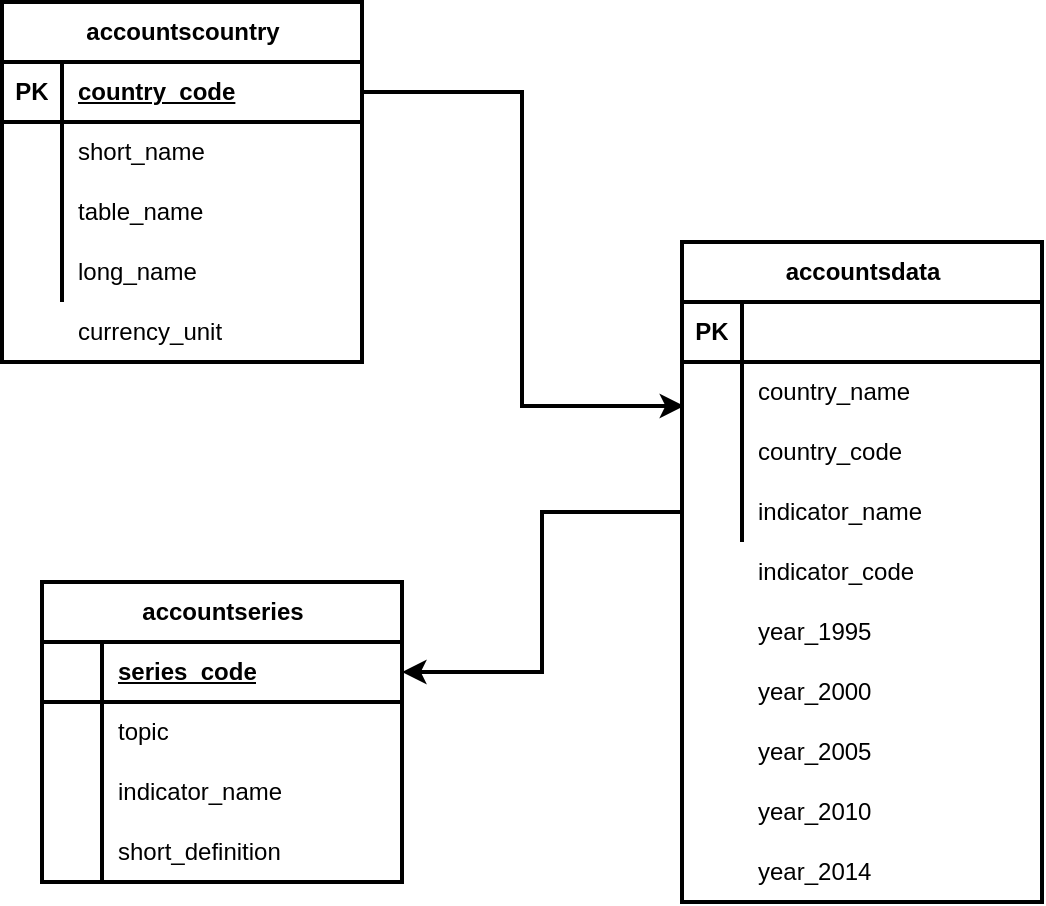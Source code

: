 <mxfile version="21.0.8" type="device"><diagram name="Page-1" id="n8RRUZLugn_-CjdoUVpP"><mxGraphModel dx="269" dy="1066" grid="1" gridSize="10" guides="1" tooltips="1" connect="1" arrows="1" fold="1" page="1" pageScale="1" pageWidth="850" pageHeight="1100" math="0" shadow="0"><root><mxCell id="0"/><mxCell id="1" parent="0"/><mxCell id="-o58GBcCDZgBpw0SnzSt-1" value="accountseries" style="shape=table;startSize=30;container=1;collapsible=1;childLayout=tableLayout;fixedRows=1;rowLines=0;fontStyle=1;align=center;resizeLast=1;html=1;strokeWidth=2;" vertex="1" parent="1"><mxGeometry x="40" y="370" width="180" height="150" as="geometry"/></mxCell><mxCell id="-o58GBcCDZgBpw0SnzSt-2" value="" style="shape=tableRow;horizontal=0;startSize=0;swimlaneHead=0;swimlaneBody=0;fillColor=none;collapsible=0;dropTarget=0;points=[[0,0.5],[1,0.5]];portConstraint=eastwest;top=0;left=0;right=0;bottom=1;strokeWidth=2;" vertex="1" parent="-o58GBcCDZgBpw0SnzSt-1"><mxGeometry y="30" width="180" height="30" as="geometry"/></mxCell><mxCell id="-o58GBcCDZgBpw0SnzSt-3" value="" style="shape=partialRectangle;connectable=0;fillColor=none;top=0;left=0;bottom=0;right=0;fontStyle=1;overflow=hidden;whiteSpace=wrap;html=1;strokeWidth=2;" vertex="1" parent="-o58GBcCDZgBpw0SnzSt-2"><mxGeometry width="30" height="30" as="geometry"><mxRectangle width="30" height="30" as="alternateBounds"/></mxGeometry></mxCell><mxCell id="-o58GBcCDZgBpw0SnzSt-4" value="series_code" style="shape=partialRectangle;connectable=0;fillColor=none;top=0;left=0;bottom=0;right=0;align=left;spacingLeft=6;fontStyle=5;overflow=hidden;whiteSpace=wrap;html=1;strokeWidth=2;" vertex="1" parent="-o58GBcCDZgBpw0SnzSt-2"><mxGeometry x="30" width="150" height="30" as="geometry"><mxRectangle width="150" height="30" as="alternateBounds"/></mxGeometry></mxCell><mxCell id="-o58GBcCDZgBpw0SnzSt-5" value="" style="shape=tableRow;horizontal=0;startSize=0;swimlaneHead=0;swimlaneBody=0;fillColor=none;collapsible=0;dropTarget=0;points=[[0,0.5],[1,0.5]];portConstraint=eastwest;top=0;left=0;right=0;bottom=0;strokeWidth=2;" vertex="1" parent="-o58GBcCDZgBpw0SnzSt-1"><mxGeometry y="60" width="180" height="30" as="geometry"/></mxCell><mxCell id="-o58GBcCDZgBpw0SnzSt-6" value="" style="shape=partialRectangle;connectable=0;fillColor=none;top=0;left=0;bottom=0;right=0;editable=1;overflow=hidden;whiteSpace=wrap;html=1;strokeWidth=2;" vertex="1" parent="-o58GBcCDZgBpw0SnzSt-5"><mxGeometry width="30" height="30" as="geometry"><mxRectangle width="30" height="30" as="alternateBounds"/></mxGeometry></mxCell><mxCell id="-o58GBcCDZgBpw0SnzSt-7" value="topic" style="shape=partialRectangle;connectable=0;fillColor=none;top=0;left=0;bottom=0;right=0;align=left;spacingLeft=6;overflow=hidden;whiteSpace=wrap;html=1;strokeWidth=2;" vertex="1" parent="-o58GBcCDZgBpw0SnzSt-5"><mxGeometry x="30" width="150" height="30" as="geometry"><mxRectangle width="150" height="30" as="alternateBounds"/></mxGeometry></mxCell><mxCell id="-o58GBcCDZgBpw0SnzSt-8" value="" style="shape=tableRow;horizontal=0;startSize=0;swimlaneHead=0;swimlaneBody=0;fillColor=none;collapsible=0;dropTarget=0;points=[[0,0.5],[1,0.5]];portConstraint=eastwest;top=0;left=0;right=0;bottom=0;strokeWidth=2;" vertex="1" parent="-o58GBcCDZgBpw0SnzSt-1"><mxGeometry y="90" width="180" height="30" as="geometry"/></mxCell><mxCell id="-o58GBcCDZgBpw0SnzSt-9" value="" style="shape=partialRectangle;connectable=0;fillColor=none;top=0;left=0;bottom=0;right=0;editable=1;overflow=hidden;whiteSpace=wrap;html=1;strokeWidth=2;" vertex="1" parent="-o58GBcCDZgBpw0SnzSt-8"><mxGeometry width="30" height="30" as="geometry"><mxRectangle width="30" height="30" as="alternateBounds"/></mxGeometry></mxCell><mxCell id="-o58GBcCDZgBpw0SnzSt-10" value="indicator_name" style="shape=partialRectangle;connectable=0;fillColor=none;top=0;left=0;bottom=0;right=0;align=left;spacingLeft=6;overflow=hidden;whiteSpace=wrap;html=1;strokeWidth=2;" vertex="1" parent="-o58GBcCDZgBpw0SnzSt-8"><mxGeometry x="30" width="150" height="30" as="geometry"><mxRectangle width="150" height="30" as="alternateBounds"/></mxGeometry></mxCell><mxCell id="-o58GBcCDZgBpw0SnzSt-11" value="" style="shape=tableRow;horizontal=0;startSize=0;swimlaneHead=0;swimlaneBody=0;fillColor=none;collapsible=0;dropTarget=0;points=[[0,0.5],[1,0.5]];portConstraint=eastwest;top=0;left=0;right=0;bottom=0;strokeWidth=2;" vertex="1" parent="-o58GBcCDZgBpw0SnzSt-1"><mxGeometry y="120" width="180" height="30" as="geometry"/></mxCell><mxCell id="-o58GBcCDZgBpw0SnzSt-12" value="" style="shape=partialRectangle;connectable=0;fillColor=none;top=0;left=0;bottom=0;right=0;editable=1;overflow=hidden;whiteSpace=wrap;html=1;strokeWidth=2;" vertex="1" parent="-o58GBcCDZgBpw0SnzSt-11"><mxGeometry width="30" height="30" as="geometry"><mxRectangle width="30" height="30" as="alternateBounds"/></mxGeometry></mxCell><mxCell id="-o58GBcCDZgBpw0SnzSt-13" value="short_definition" style="shape=partialRectangle;connectable=0;fillColor=none;top=0;left=0;bottom=0;right=0;align=left;spacingLeft=6;overflow=hidden;whiteSpace=wrap;html=1;strokeWidth=2;" vertex="1" parent="-o58GBcCDZgBpw0SnzSt-11"><mxGeometry x="30" width="150" height="30" as="geometry"><mxRectangle width="150" height="30" as="alternateBounds"/></mxGeometry></mxCell><mxCell id="-o58GBcCDZgBpw0SnzSt-14" value="accountscountry" style="shape=table;startSize=30;container=1;collapsible=1;childLayout=tableLayout;fixedRows=1;rowLines=0;fontStyle=1;align=center;resizeLast=1;html=1;strokeWidth=2;" vertex="1" parent="1"><mxGeometry x="20" y="80" width="180" height="180" as="geometry"/></mxCell><mxCell id="-o58GBcCDZgBpw0SnzSt-15" value="" style="shape=tableRow;horizontal=0;startSize=0;swimlaneHead=0;swimlaneBody=0;fillColor=none;collapsible=0;dropTarget=0;points=[[0,0.5],[1,0.5]];portConstraint=eastwest;top=0;left=0;right=0;bottom=1;strokeWidth=2;" vertex="1" parent="-o58GBcCDZgBpw0SnzSt-14"><mxGeometry y="30" width="180" height="30" as="geometry"/></mxCell><mxCell id="-o58GBcCDZgBpw0SnzSt-16" value="PK" style="shape=partialRectangle;connectable=0;fillColor=none;top=0;left=0;bottom=0;right=0;fontStyle=1;overflow=hidden;whiteSpace=wrap;html=1;strokeWidth=2;" vertex="1" parent="-o58GBcCDZgBpw0SnzSt-15"><mxGeometry width="30" height="30" as="geometry"><mxRectangle width="30" height="30" as="alternateBounds"/></mxGeometry></mxCell><mxCell id="-o58GBcCDZgBpw0SnzSt-17" value="country_code" style="shape=partialRectangle;connectable=0;fillColor=none;top=0;left=0;bottom=0;right=0;align=left;spacingLeft=6;fontStyle=5;overflow=hidden;whiteSpace=wrap;html=1;strokeWidth=2;" vertex="1" parent="-o58GBcCDZgBpw0SnzSt-15"><mxGeometry x="30" width="150" height="30" as="geometry"><mxRectangle width="150" height="30" as="alternateBounds"/></mxGeometry></mxCell><mxCell id="-o58GBcCDZgBpw0SnzSt-18" value="" style="shape=tableRow;horizontal=0;startSize=0;swimlaneHead=0;swimlaneBody=0;fillColor=none;collapsible=0;dropTarget=0;points=[[0,0.5],[1,0.5]];portConstraint=eastwest;top=0;left=0;right=0;bottom=0;strokeWidth=2;" vertex="1" parent="-o58GBcCDZgBpw0SnzSt-14"><mxGeometry y="60" width="180" height="30" as="geometry"/></mxCell><mxCell id="-o58GBcCDZgBpw0SnzSt-19" value="" style="shape=partialRectangle;connectable=0;fillColor=none;top=0;left=0;bottom=0;right=0;editable=1;overflow=hidden;whiteSpace=wrap;html=1;strokeWidth=2;" vertex="1" parent="-o58GBcCDZgBpw0SnzSt-18"><mxGeometry width="30" height="30" as="geometry"><mxRectangle width="30" height="30" as="alternateBounds"/></mxGeometry></mxCell><mxCell id="-o58GBcCDZgBpw0SnzSt-20" value="short_name" style="shape=partialRectangle;connectable=0;fillColor=none;top=0;left=0;bottom=0;right=0;align=left;spacingLeft=6;overflow=hidden;whiteSpace=wrap;html=1;strokeWidth=2;" vertex="1" parent="-o58GBcCDZgBpw0SnzSt-18"><mxGeometry x="30" width="150" height="30" as="geometry"><mxRectangle width="150" height="30" as="alternateBounds"/></mxGeometry></mxCell><mxCell id="-o58GBcCDZgBpw0SnzSt-21" value="" style="shape=tableRow;horizontal=0;startSize=0;swimlaneHead=0;swimlaneBody=0;fillColor=none;collapsible=0;dropTarget=0;points=[[0,0.5],[1,0.5]];portConstraint=eastwest;top=0;left=0;right=0;bottom=0;strokeWidth=2;" vertex="1" parent="-o58GBcCDZgBpw0SnzSt-14"><mxGeometry y="90" width="180" height="30" as="geometry"/></mxCell><mxCell id="-o58GBcCDZgBpw0SnzSt-22" value="" style="shape=partialRectangle;connectable=0;fillColor=none;top=0;left=0;bottom=0;right=0;editable=1;overflow=hidden;whiteSpace=wrap;html=1;strokeWidth=2;" vertex="1" parent="-o58GBcCDZgBpw0SnzSt-21"><mxGeometry width="30" height="30" as="geometry"><mxRectangle width="30" height="30" as="alternateBounds"/></mxGeometry></mxCell><mxCell id="-o58GBcCDZgBpw0SnzSt-23" value="table_name" style="shape=partialRectangle;connectable=0;fillColor=none;top=0;left=0;bottom=0;right=0;align=left;spacingLeft=6;overflow=hidden;whiteSpace=wrap;html=1;strokeWidth=2;" vertex="1" parent="-o58GBcCDZgBpw0SnzSt-21"><mxGeometry x="30" width="150" height="30" as="geometry"><mxRectangle width="150" height="30" as="alternateBounds"/></mxGeometry></mxCell><mxCell id="-o58GBcCDZgBpw0SnzSt-24" value="" style="shape=tableRow;horizontal=0;startSize=0;swimlaneHead=0;swimlaneBody=0;fillColor=none;collapsible=0;dropTarget=0;points=[[0,0.5],[1,0.5]];portConstraint=eastwest;top=0;left=0;right=0;bottom=0;strokeWidth=2;" vertex="1" parent="-o58GBcCDZgBpw0SnzSt-14"><mxGeometry y="120" width="180" height="30" as="geometry"/></mxCell><mxCell id="-o58GBcCDZgBpw0SnzSt-25" value="" style="shape=partialRectangle;connectable=0;fillColor=none;top=0;left=0;bottom=0;right=0;editable=1;overflow=hidden;whiteSpace=wrap;html=1;strokeWidth=2;" vertex="1" parent="-o58GBcCDZgBpw0SnzSt-24"><mxGeometry width="30" height="30" as="geometry"><mxRectangle width="30" height="30" as="alternateBounds"/></mxGeometry></mxCell><mxCell id="-o58GBcCDZgBpw0SnzSt-26" value="long_name" style="shape=partialRectangle;connectable=0;fillColor=none;top=0;left=0;bottom=0;right=0;align=left;spacingLeft=6;overflow=hidden;whiteSpace=wrap;html=1;strokeWidth=2;" vertex="1" parent="-o58GBcCDZgBpw0SnzSt-24"><mxGeometry x="30" width="150" height="30" as="geometry"><mxRectangle width="150" height="30" as="alternateBounds"/></mxGeometry></mxCell><mxCell id="-o58GBcCDZgBpw0SnzSt-27" value="accountsdata" style="shape=table;startSize=30;container=1;collapsible=1;childLayout=tableLayout;fixedRows=1;rowLines=0;fontStyle=1;align=center;resizeLast=1;html=1;strokeWidth=2;" vertex="1" parent="1"><mxGeometry x="360" y="200" width="180" height="330" as="geometry"/></mxCell><mxCell id="-o58GBcCDZgBpw0SnzSt-28" value="" style="shape=tableRow;horizontal=0;startSize=0;swimlaneHead=0;swimlaneBody=0;fillColor=none;collapsible=0;dropTarget=0;points=[[0,0.5],[1,0.5]];portConstraint=eastwest;top=0;left=0;right=0;bottom=1;strokeWidth=2;" vertex="1" parent="-o58GBcCDZgBpw0SnzSt-27"><mxGeometry y="30" width="180" height="30" as="geometry"/></mxCell><mxCell id="-o58GBcCDZgBpw0SnzSt-29" value="PK" style="shape=partialRectangle;connectable=0;fillColor=none;top=0;left=0;bottom=0;right=0;fontStyle=1;overflow=hidden;whiteSpace=wrap;html=1;strokeWidth=2;" vertex="1" parent="-o58GBcCDZgBpw0SnzSt-28"><mxGeometry width="30" height="30" as="geometry"><mxRectangle width="30" height="30" as="alternateBounds"/></mxGeometry></mxCell><mxCell id="-o58GBcCDZgBpw0SnzSt-30" value="" style="shape=partialRectangle;connectable=0;fillColor=none;top=0;left=0;bottom=0;right=0;align=left;spacingLeft=6;fontStyle=5;overflow=hidden;whiteSpace=wrap;html=1;strokeWidth=2;" vertex="1" parent="-o58GBcCDZgBpw0SnzSt-28"><mxGeometry x="30" width="150" height="30" as="geometry"><mxRectangle width="150" height="30" as="alternateBounds"/></mxGeometry></mxCell><mxCell id="-o58GBcCDZgBpw0SnzSt-31" value="" style="shape=tableRow;horizontal=0;startSize=0;swimlaneHead=0;swimlaneBody=0;fillColor=none;collapsible=0;dropTarget=0;points=[[0,0.5],[1,0.5]];portConstraint=eastwest;top=0;left=0;right=0;bottom=0;strokeWidth=2;" vertex="1" parent="-o58GBcCDZgBpw0SnzSt-27"><mxGeometry y="60" width="180" height="30" as="geometry"/></mxCell><mxCell id="-o58GBcCDZgBpw0SnzSt-32" value="" style="shape=partialRectangle;connectable=0;fillColor=none;top=0;left=0;bottom=0;right=0;editable=1;overflow=hidden;whiteSpace=wrap;html=1;strokeWidth=2;" vertex="1" parent="-o58GBcCDZgBpw0SnzSt-31"><mxGeometry width="30" height="30" as="geometry"><mxRectangle width="30" height="30" as="alternateBounds"/></mxGeometry></mxCell><mxCell id="-o58GBcCDZgBpw0SnzSt-33" value="country_name" style="shape=partialRectangle;connectable=0;fillColor=none;top=0;left=0;bottom=0;right=0;align=left;spacingLeft=6;overflow=hidden;whiteSpace=wrap;html=1;strokeWidth=2;" vertex="1" parent="-o58GBcCDZgBpw0SnzSt-31"><mxGeometry x="30" width="150" height="30" as="geometry"><mxRectangle width="150" height="30" as="alternateBounds"/></mxGeometry></mxCell><mxCell id="-o58GBcCDZgBpw0SnzSt-34" value="" style="shape=tableRow;horizontal=0;startSize=0;swimlaneHead=0;swimlaneBody=0;fillColor=none;collapsible=0;dropTarget=0;points=[[0,0.5],[1,0.5]];portConstraint=eastwest;top=0;left=0;right=0;bottom=0;strokeWidth=2;" vertex="1" parent="-o58GBcCDZgBpw0SnzSt-27"><mxGeometry y="90" width="180" height="30" as="geometry"/></mxCell><mxCell id="-o58GBcCDZgBpw0SnzSt-35" value="" style="shape=partialRectangle;connectable=0;fillColor=none;top=0;left=0;bottom=0;right=0;editable=1;overflow=hidden;whiteSpace=wrap;html=1;strokeWidth=2;" vertex="1" parent="-o58GBcCDZgBpw0SnzSt-34"><mxGeometry width="30" height="30" as="geometry"><mxRectangle width="30" height="30" as="alternateBounds"/></mxGeometry></mxCell><mxCell id="-o58GBcCDZgBpw0SnzSt-36" value="country_code" style="shape=partialRectangle;connectable=0;fillColor=none;top=0;left=0;bottom=0;right=0;align=left;spacingLeft=6;overflow=hidden;whiteSpace=wrap;html=1;strokeWidth=2;" vertex="1" parent="-o58GBcCDZgBpw0SnzSt-34"><mxGeometry x="30" width="150" height="30" as="geometry"><mxRectangle width="150" height="30" as="alternateBounds"/></mxGeometry></mxCell><mxCell id="-o58GBcCDZgBpw0SnzSt-37" value="" style="shape=tableRow;horizontal=0;startSize=0;swimlaneHead=0;swimlaneBody=0;fillColor=none;collapsible=0;dropTarget=0;points=[[0,0.5],[1,0.5]];portConstraint=eastwest;top=0;left=0;right=0;bottom=0;strokeWidth=2;" vertex="1" parent="-o58GBcCDZgBpw0SnzSt-27"><mxGeometry y="120" width="180" height="30" as="geometry"/></mxCell><mxCell id="-o58GBcCDZgBpw0SnzSt-38" value="" style="shape=partialRectangle;connectable=0;fillColor=none;top=0;left=0;bottom=0;right=0;editable=1;overflow=hidden;whiteSpace=wrap;html=1;strokeWidth=2;" vertex="1" parent="-o58GBcCDZgBpw0SnzSt-37"><mxGeometry width="30" height="30" as="geometry"><mxRectangle width="30" height="30" as="alternateBounds"/></mxGeometry></mxCell><mxCell id="-o58GBcCDZgBpw0SnzSt-39" value="indicator_name" style="shape=partialRectangle;connectable=0;fillColor=none;top=0;left=0;bottom=0;right=0;align=left;spacingLeft=6;overflow=hidden;whiteSpace=wrap;html=1;strokeWidth=2;" vertex="1" parent="-o58GBcCDZgBpw0SnzSt-37"><mxGeometry x="30" width="150" height="30" as="geometry"><mxRectangle width="150" height="30" as="alternateBounds"/></mxGeometry></mxCell><mxCell id="-o58GBcCDZgBpw0SnzSt-40" value="currency_unit" style="shape=partialRectangle;connectable=0;fillColor=none;top=0;left=0;bottom=0;right=0;align=left;spacingLeft=6;overflow=hidden;whiteSpace=wrap;html=1;strokeWidth=2;" vertex="1" parent="1"><mxGeometry x="50" y="230" width="150" height="30" as="geometry"><mxRectangle width="150" height="30" as="alternateBounds"/></mxGeometry></mxCell><mxCell id="-o58GBcCDZgBpw0SnzSt-57" value="" style="shape=tableRow;horizontal=0;startSize=0;swimlaneHead=0;swimlaneBody=0;fillColor=none;collapsible=0;dropTarget=0;points=[[0,0.5],[1,0.5]];portConstraint=eastwest;top=0;left=0;right=0;bottom=0;strokeWidth=2;" vertex="1" parent="1"><mxGeometry x="360" y="350" width="180" height="30" as="geometry"/></mxCell><mxCell id="-o58GBcCDZgBpw0SnzSt-58" value="" style="shape=partialRectangle;connectable=0;fillColor=none;top=0;left=0;bottom=0;right=0;editable=1;overflow=hidden;whiteSpace=wrap;html=1;strokeWidth=2;" vertex="1" parent="-o58GBcCDZgBpw0SnzSt-57"><mxGeometry width="30" height="30" as="geometry"><mxRectangle width="30" height="30" as="alternateBounds"/></mxGeometry></mxCell><mxCell id="-o58GBcCDZgBpw0SnzSt-60" value="" style="shape=tableRow;horizontal=0;startSize=0;swimlaneHead=0;swimlaneBody=0;fillColor=none;collapsible=0;dropTarget=0;points=[[0,0.5],[1,0.5]];portConstraint=eastwest;top=0;left=0;right=0;bottom=0;strokeWidth=2;" vertex="1" parent="1"><mxGeometry x="360" y="410" width="180" height="30" as="geometry"/></mxCell><mxCell id="-o58GBcCDZgBpw0SnzSt-61" value="" style="shape=partialRectangle;connectable=0;fillColor=none;top=0;left=0;bottom=0;right=0;editable=1;overflow=hidden;whiteSpace=wrap;html=1;strokeWidth=2;" vertex="1" parent="-o58GBcCDZgBpw0SnzSt-60"><mxGeometry width="30" height="30" as="geometry"><mxRectangle width="30" height="30" as="alternateBounds"/></mxGeometry></mxCell><mxCell id="-o58GBcCDZgBpw0SnzSt-62" value="year_2000" style="shape=partialRectangle;connectable=0;fillColor=none;top=0;left=0;bottom=0;right=0;align=left;spacingLeft=6;overflow=hidden;whiteSpace=wrap;html=1;strokeWidth=2;" vertex="1" parent="-o58GBcCDZgBpw0SnzSt-60"><mxGeometry x="30" width="150" height="30" as="geometry"><mxRectangle width="150" height="30" as="alternateBounds"/></mxGeometry></mxCell><mxCell id="-o58GBcCDZgBpw0SnzSt-63" value="" style="shape=tableRow;horizontal=0;startSize=0;swimlaneHead=0;swimlaneBody=0;fillColor=none;collapsible=0;dropTarget=0;points=[[0,0.5],[1,0.5]];portConstraint=eastwest;top=0;left=0;right=0;bottom=0;strokeWidth=2;" vertex="1" parent="1"><mxGeometry x="360" y="440" width="180" height="30" as="geometry"/></mxCell><mxCell id="-o58GBcCDZgBpw0SnzSt-64" value="" style="shape=partialRectangle;connectable=0;fillColor=none;top=0;left=0;bottom=0;right=0;editable=1;overflow=hidden;whiteSpace=wrap;html=1;strokeWidth=2;" vertex="1" parent="-o58GBcCDZgBpw0SnzSt-63"><mxGeometry width="30" height="30" as="geometry"><mxRectangle width="30" height="30" as="alternateBounds"/></mxGeometry></mxCell><mxCell id="-o58GBcCDZgBpw0SnzSt-65" value="year_2005" style="shape=partialRectangle;connectable=0;fillColor=none;top=0;left=0;bottom=0;right=0;align=left;spacingLeft=6;overflow=hidden;whiteSpace=wrap;html=1;strokeWidth=2;" vertex="1" parent="-o58GBcCDZgBpw0SnzSt-63"><mxGeometry x="30" width="150" height="30" as="geometry"><mxRectangle width="150" height="30" as="alternateBounds"/></mxGeometry></mxCell><mxCell id="-o58GBcCDZgBpw0SnzSt-66" value="" style="shape=tableRow;horizontal=0;startSize=0;swimlaneHead=0;swimlaneBody=0;fillColor=none;collapsible=0;dropTarget=0;points=[[0,0.5],[1,0.5]];portConstraint=eastwest;top=0;left=0;right=0;bottom=0;strokeWidth=2;" vertex="1" parent="1"><mxGeometry x="360" y="470" width="180" height="30" as="geometry"/></mxCell><mxCell id="-o58GBcCDZgBpw0SnzSt-67" value="" style="shape=partialRectangle;connectable=0;fillColor=none;top=0;left=0;bottom=0;right=0;editable=1;overflow=hidden;whiteSpace=wrap;html=1;strokeWidth=2;" vertex="1" parent="-o58GBcCDZgBpw0SnzSt-66"><mxGeometry width="30" height="30" as="geometry"><mxRectangle width="30" height="30" as="alternateBounds"/></mxGeometry></mxCell><mxCell id="-o58GBcCDZgBpw0SnzSt-68" value="year_2010" style="shape=partialRectangle;connectable=0;fillColor=none;top=0;left=0;bottom=0;right=0;align=left;spacingLeft=6;overflow=hidden;whiteSpace=wrap;html=1;strokeWidth=2;" vertex="1" parent="-o58GBcCDZgBpw0SnzSt-66"><mxGeometry x="30" width="150" height="30" as="geometry"><mxRectangle width="150" height="30" as="alternateBounds"/></mxGeometry></mxCell><mxCell id="-o58GBcCDZgBpw0SnzSt-69" value="" style="shape=tableRow;horizontal=0;startSize=0;swimlaneHead=0;swimlaneBody=0;fillColor=none;collapsible=0;dropTarget=0;points=[[0,0.5],[1,0.5]];portConstraint=eastwest;top=0;left=0;right=0;bottom=0;strokeWidth=2;" vertex="1" parent="1"><mxGeometry x="360" y="500" width="180" height="30" as="geometry"/></mxCell><mxCell id="-o58GBcCDZgBpw0SnzSt-70" value="" style="shape=partialRectangle;connectable=0;fillColor=none;top=0;left=0;bottom=0;right=0;editable=1;overflow=hidden;whiteSpace=wrap;html=1;strokeWidth=2;" vertex="1" parent="-o58GBcCDZgBpw0SnzSt-69"><mxGeometry width="30" height="30" as="geometry"><mxRectangle width="30" height="30" as="alternateBounds"/></mxGeometry></mxCell><mxCell id="-o58GBcCDZgBpw0SnzSt-71" value="year_2014" style="shape=partialRectangle;connectable=0;fillColor=none;top=0;left=0;bottom=0;right=0;align=left;spacingLeft=6;overflow=hidden;whiteSpace=wrap;html=1;strokeWidth=2;" vertex="1" parent="-o58GBcCDZgBpw0SnzSt-69"><mxGeometry x="30" width="150" height="30" as="geometry"><mxRectangle width="150" height="30" as="alternateBounds"/></mxGeometry></mxCell><mxCell id="-o58GBcCDZgBpw0SnzSt-78" style="edgeStyle=orthogonalEdgeStyle;rounded=0;orthogonalLoop=1;jettySize=auto;html=1;exitX=1;exitY=0.5;exitDx=0;exitDy=0;entryX=0.006;entryY=0.733;entryDx=0;entryDy=0;entryPerimeter=0;strokeWidth=2;" edge="1" parent="1" source="-o58GBcCDZgBpw0SnzSt-15" target="-o58GBcCDZgBpw0SnzSt-31"><mxGeometry relative="1" as="geometry"/></mxCell><mxCell id="-o58GBcCDZgBpw0SnzSt-80" style="edgeStyle=orthogonalEdgeStyle;rounded=0;orthogonalLoop=1;jettySize=auto;html=1;exitX=0;exitY=0.5;exitDx=0;exitDy=0;entryX=1;entryY=0.5;entryDx=0;entryDy=0;strokeWidth=2;" edge="1" parent="1" source="-o58GBcCDZgBpw0SnzSt-37" target="-o58GBcCDZgBpw0SnzSt-2"><mxGeometry relative="1" as="geometry"/></mxCell><mxCell id="-o58GBcCDZgBpw0SnzSt-82" value="year_1995" style="shape=partialRectangle;connectable=0;fillColor=none;top=0;left=0;bottom=0;right=0;align=left;spacingLeft=6;overflow=hidden;whiteSpace=wrap;html=1;strokeWidth=2;" vertex="1" parent="1"><mxGeometry x="390" y="380" width="150" height="30" as="geometry"><mxRectangle width="150" height="30" as="alternateBounds"/></mxGeometry></mxCell><mxCell id="-o58GBcCDZgBpw0SnzSt-59" value="indicator_code" style="shape=partialRectangle;connectable=0;fillColor=none;top=0;left=0;bottom=0;right=0;align=left;spacingLeft=6;overflow=hidden;whiteSpace=wrap;html=1;strokeWidth=2;" vertex="1" parent="1"><mxGeometry x="390" y="350" width="150" height="30" as="geometry"><mxRectangle width="150" height="30" as="alternateBounds"/></mxGeometry></mxCell></root></mxGraphModel></diagram></mxfile>